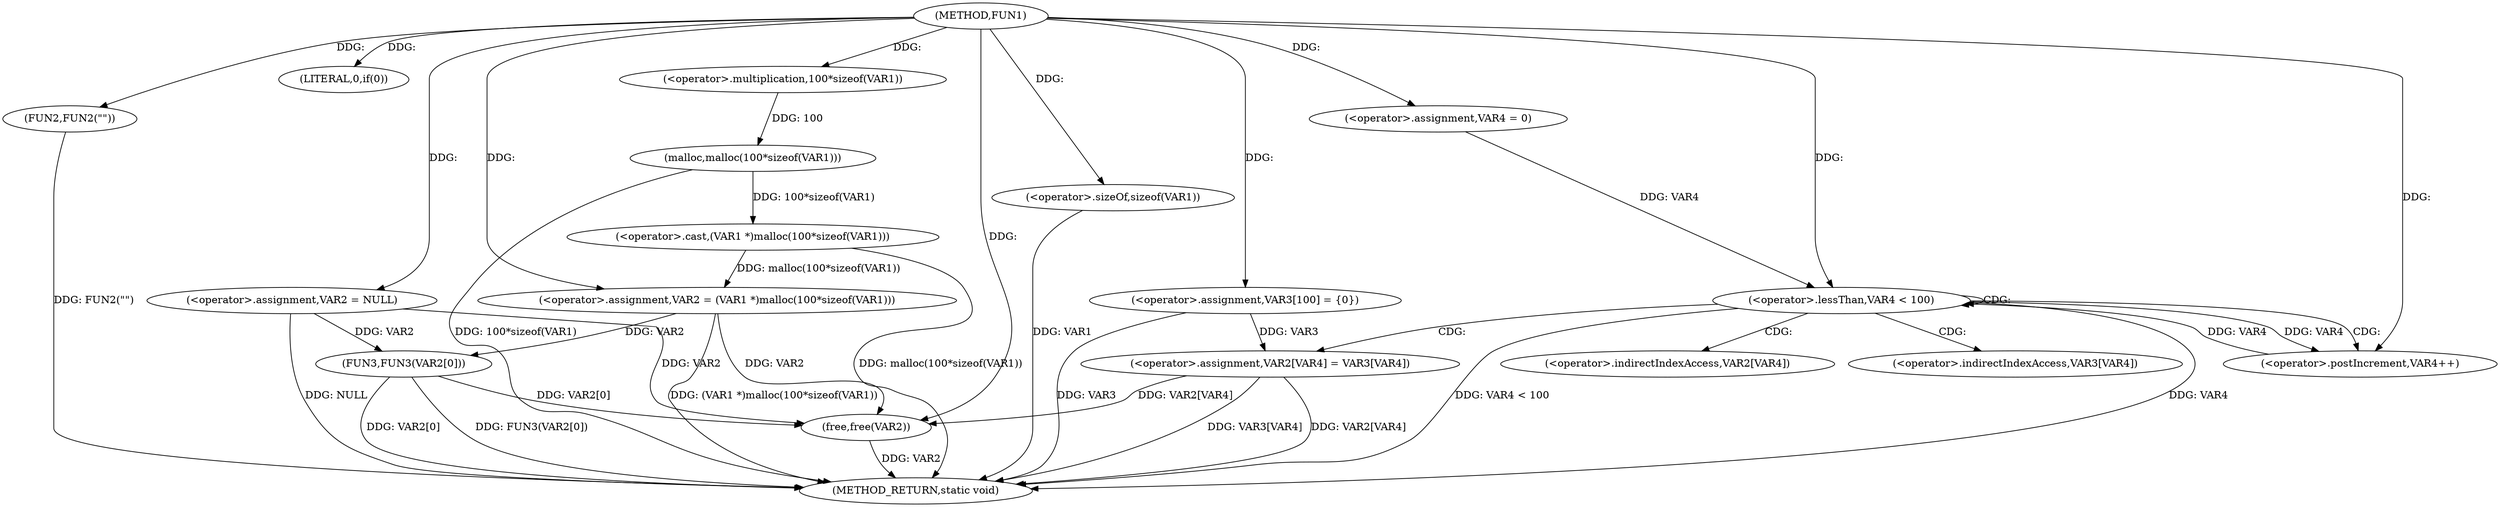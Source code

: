 digraph FUN1 {  
"1000100" [label = "(METHOD,FUN1)" ]
"1000151" [label = "(METHOD_RETURN,static void)" ]
"1000103" [label = "(<operator>.assignment,VAR2 = NULL)" ]
"1000107" [label = "(LITERAL,0,if(0))" ]
"1000109" [label = "(FUN2,FUN2(\"\"))" ]
"1000113" [label = "(<operator>.assignment,VAR2 = (VAR1 *)malloc(100*sizeof(VAR1)))" ]
"1000115" [label = "(<operator>.cast,(VAR1 *)malloc(100*sizeof(VAR1)))" ]
"1000117" [label = "(malloc,malloc(100*sizeof(VAR1)))" ]
"1000118" [label = "(<operator>.multiplication,100*sizeof(VAR1))" ]
"1000120" [label = "(<operator>.sizeOf,sizeof(VAR1))" ]
"1000124" [label = "(<operator>.assignment,VAR3[100] = {0})" ]
"1000129" [label = "(<operator>.assignment,VAR4 = 0)" ]
"1000132" [label = "(<operator>.lessThan,VAR4 < 100)" ]
"1000135" [label = "(<operator>.postIncrement,VAR4++)" ]
"1000138" [label = "(<operator>.assignment,VAR2[VAR4] = VAR3[VAR4])" ]
"1000145" [label = "(FUN3,FUN3(VAR2[0]))" ]
"1000149" [label = "(free,free(VAR2))" ]
"1000139" [label = "(<operator>.indirectIndexAccess,VAR2[VAR4])" ]
"1000142" [label = "(<operator>.indirectIndexAccess,VAR3[VAR4])" ]
  "1000115" -> "1000151"  [ label = "DDG: malloc(100*sizeof(VAR1))"] 
  "1000138" -> "1000151"  [ label = "DDG: VAR3[VAR4]"] 
  "1000124" -> "1000151"  [ label = "DDG: VAR3"] 
  "1000103" -> "1000151"  [ label = "DDG: NULL"] 
  "1000117" -> "1000151"  [ label = "DDG: 100*sizeof(VAR1)"] 
  "1000132" -> "1000151"  [ label = "DDG: VAR4"] 
  "1000145" -> "1000151"  [ label = "DDG: FUN3(VAR2[0])"] 
  "1000149" -> "1000151"  [ label = "DDG: VAR2"] 
  "1000145" -> "1000151"  [ label = "DDG: VAR2[0]"] 
  "1000109" -> "1000151"  [ label = "DDG: FUN2(\"\")"] 
  "1000132" -> "1000151"  [ label = "DDG: VAR4 < 100"] 
  "1000138" -> "1000151"  [ label = "DDG: VAR2[VAR4]"] 
  "1000113" -> "1000151"  [ label = "DDG: (VAR1 *)malloc(100*sizeof(VAR1))"] 
  "1000120" -> "1000151"  [ label = "DDG: VAR1"] 
  "1000100" -> "1000103"  [ label = "DDG: "] 
  "1000100" -> "1000107"  [ label = "DDG: "] 
  "1000100" -> "1000109"  [ label = "DDG: "] 
  "1000115" -> "1000113"  [ label = "DDG: malloc(100*sizeof(VAR1))"] 
  "1000100" -> "1000113"  [ label = "DDG: "] 
  "1000117" -> "1000115"  [ label = "DDG: 100*sizeof(VAR1)"] 
  "1000118" -> "1000117"  [ label = "DDG: 100"] 
  "1000100" -> "1000118"  [ label = "DDG: "] 
  "1000100" -> "1000120"  [ label = "DDG: "] 
  "1000100" -> "1000124"  [ label = "DDG: "] 
  "1000100" -> "1000129"  [ label = "DDG: "] 
  "1000129" -> "1000132"  [ label = "DDG: VAR4"] 
  "1000135" -> "1000132"  [ label = "DDG: VAR4"] 
  "1000100" -> "1000132"  [ label = "DDG: "] 
  "1000132" -> "1000135"  [ label = "DDG: VAR4"] 
  "1000100" -> "1000135"  [ label = "DDG: "] 
  "1000124" -> "1000138"  [ label = "DDG: VAR3"] 
  "1000103" -> "1000145"  [ label = "DDG: VAR2"] 
  "1000113" -> "1000145"  [ label = "DDG: VAR2"] 
  "1000103" -> "1000149"  [ label = "DDG: VAR2"] 
  "1000113" -> "1000149"  [ label = "DDG: VAR2"] 
  "1000138" -> "1000149"  [ label = "DDG: VAR2[VAR4]"] 
  "1000145" -> "1000149"  [ label = "DDG: VAR2[0]"] 
  "1000100" -> "1000149"  [ label = "DDG: "] 
  "1000132" -> "1000132"  [ label = "CDG: "] 
  "1000132" -> "1000142"  [ label = "CDG: "] 
  "1000132" -> "1000139"  [ label = "CDG: "] 
  "1000132" -> "1000135"  [ label = "CDG: "] 
  "1000132" -> "1000138"  [ label = "CDG: "] 
}
